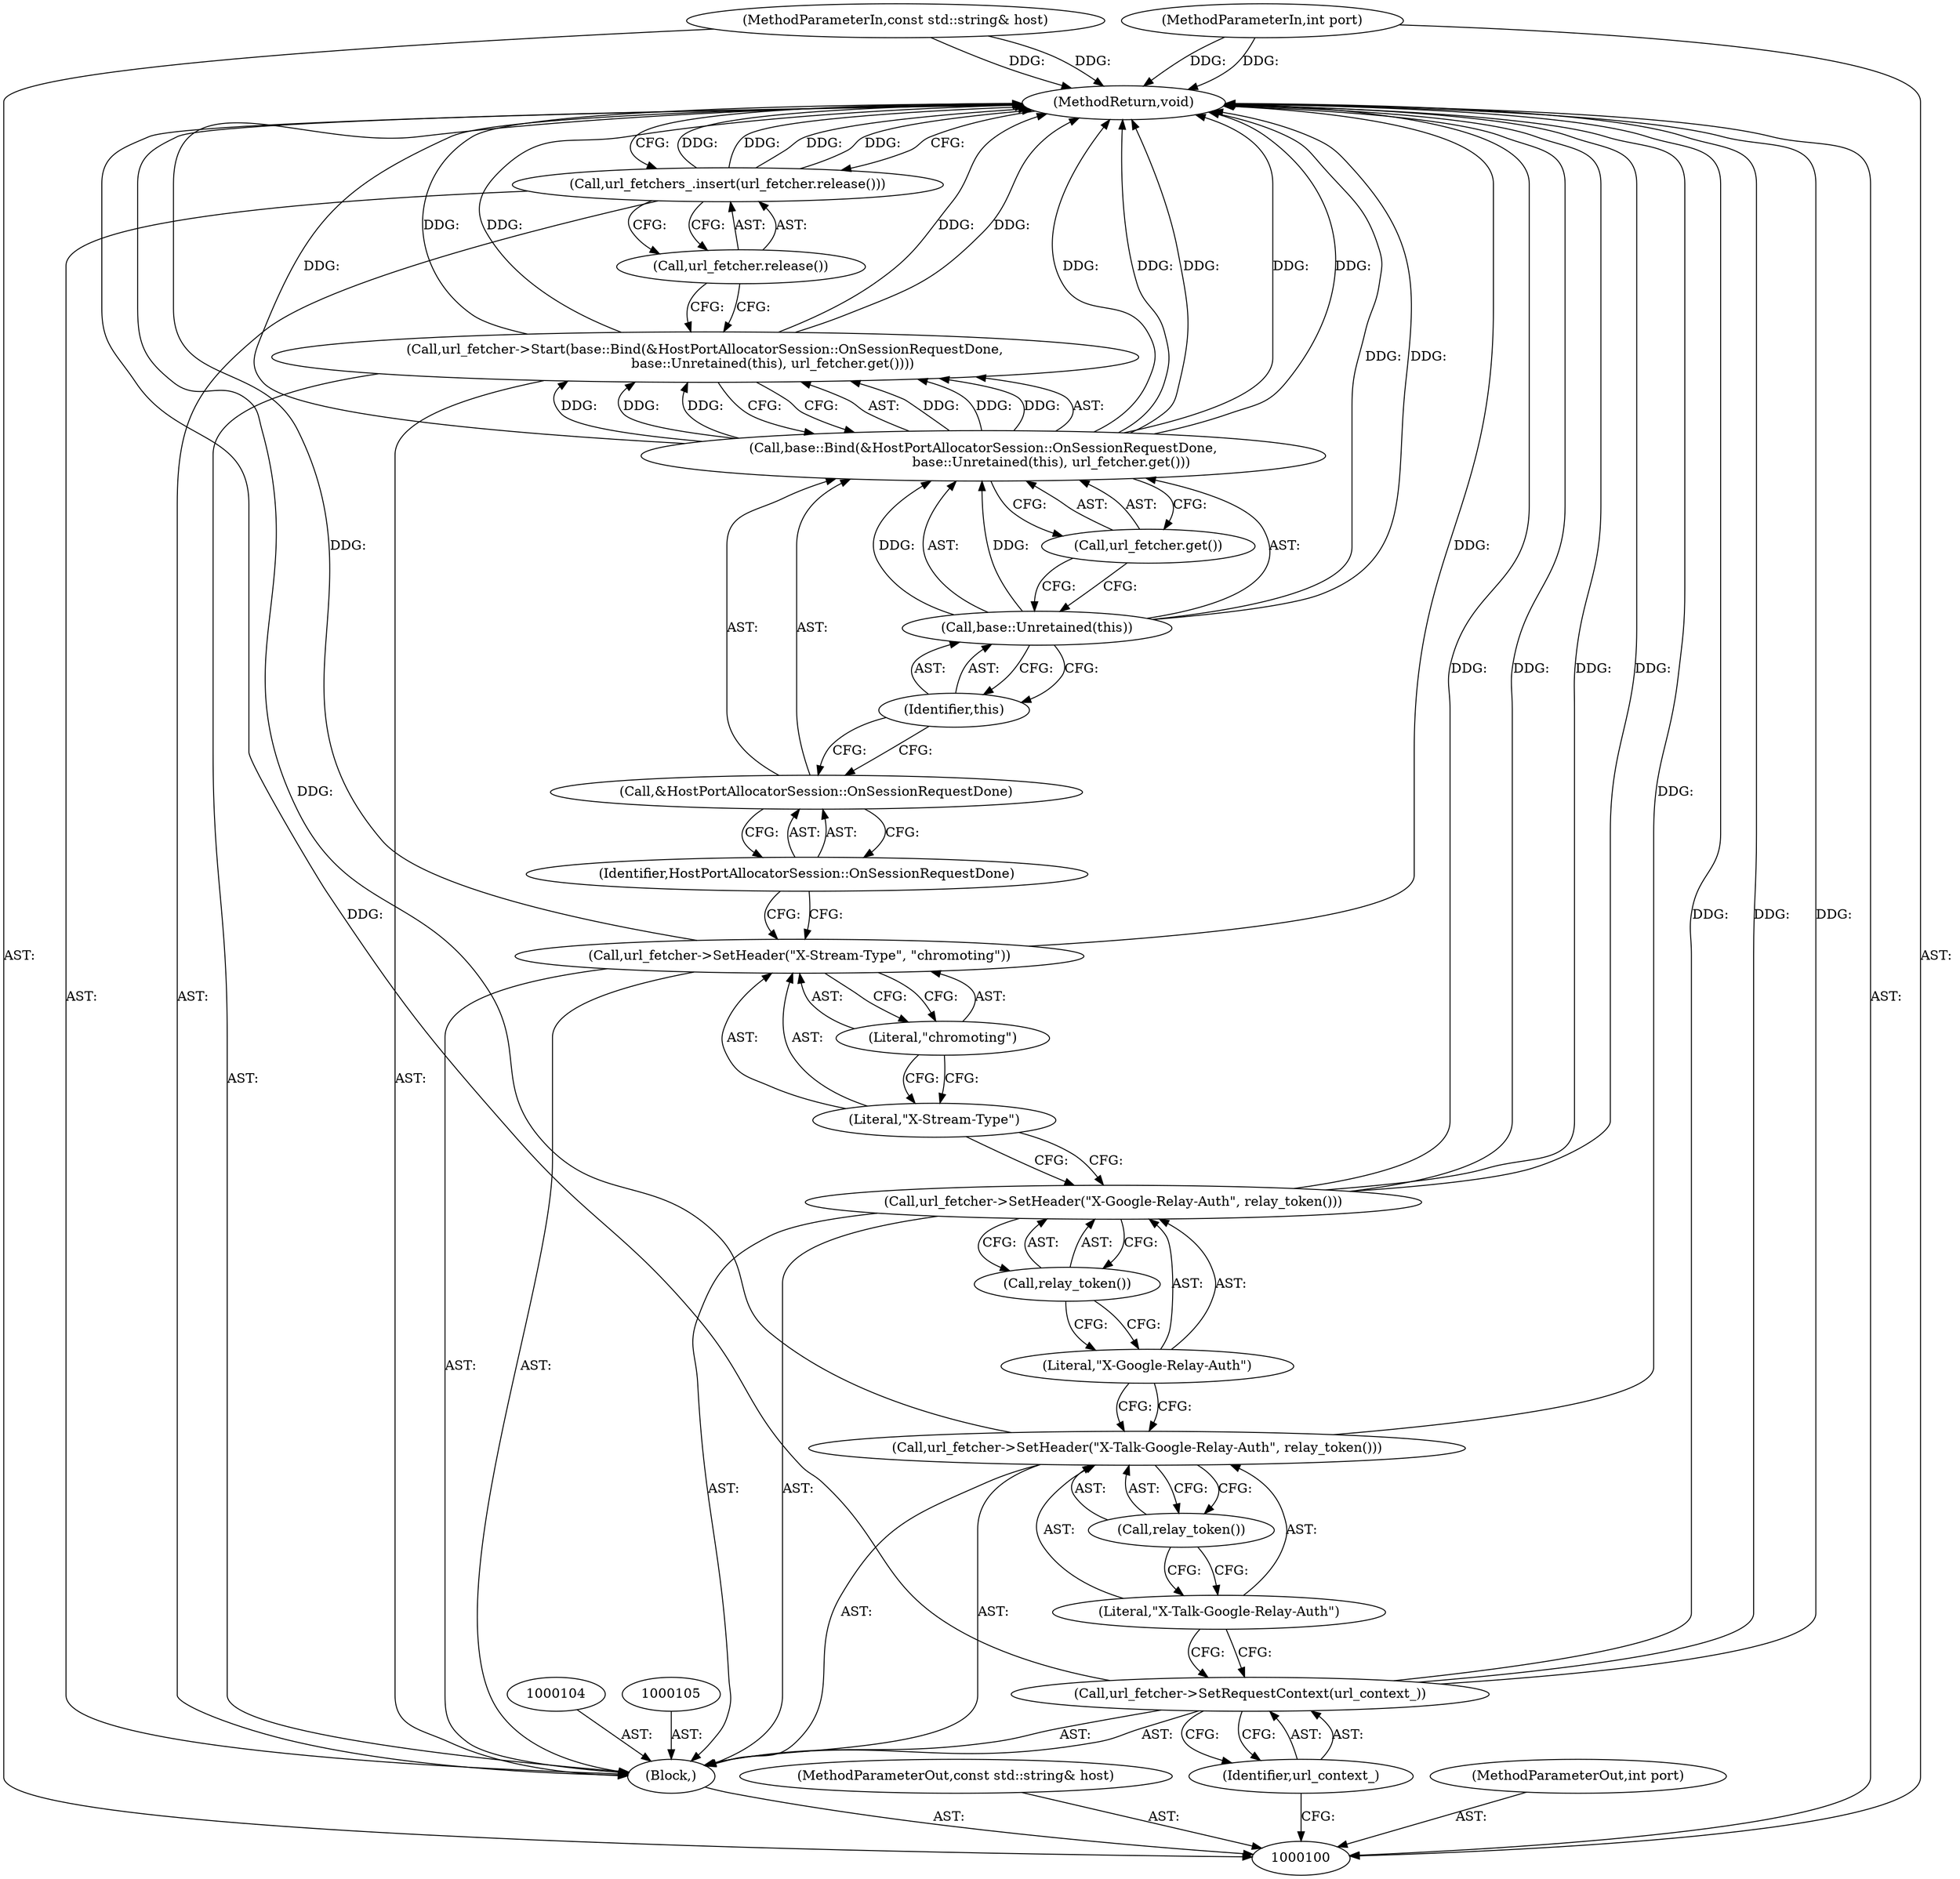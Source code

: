digraph "1_Chrome_7cf563aba8f4b3bab68e9bfe43824d952241dcf7_5" {
"1000126" [label="(MethodReturn,void)"];
"1000101" [label="(MethodParameterIn,const std::string& host)"];
"1000175" [label="(MethodParameterOut,const std::string& host)"];
"1000117" [label="(Call,url_fetcher->Start(base::Bind(&HostPortAllocatorSession::OnSessionRequestDone,\n                                base::Unretained(this), url_fetcher.get())))"];
"1000118" [label="(Call,base::Bind(&HostPortAllocatorSession::OnSessionRequestDone,\n                                base::Unretained(this), url_fetcher.get()))"];
"1000119" [label="(Call,&HostPortAllocatorSession::OnSessionRequestDone)"];
"1000120" [label="(Identifier,HostPortAllocatorSession::OnSessionRequestDone)"];
"1000121" [label="(Call,base::Unretained(this))"];
"1000122" [label="(Identifier,this)"];
"1000123" [label="(Call,url_fetcher.get())"];
"1000125" [label="(Call,url_fetcher.release())"];
"1000124" [label="(Call,url_fetchers_.insert(url_fetcher.release()))"];
"1000102" [label="(MethodParameterIn,int port)"];
"1000176" [label="(MethodParameterOut,int port)"];
"1000103" [label="(Block,)"];
"1000106" [label="(Call,url_fetcher->SetRequestContext(url_context_))"];
"1000107" [label="(Identifier,url_context_)"];
"1000108" [label="(Call,url_fetcher->SetHeader(\"X-Talk-Google-Relay-Auth\", relay_token()))"];
"1000109" [label="(Literal,\"X-Talk-Google-Relay-Auth\")"];
"1000110" [label="(Call,relay_token())"];
"1000111" [label="(Call,url_fetcher->SetHeader(\"X-Google-Relay-Auth\", relay_token()))"];
"1000112" [label="(Literal,\"X-Google-Relay-Auth\")"];
"1000113" [label="(Call,relay_token())"];
"1000114" [label="(Call,url_fetcher->SetHeader(\"X-Stream-Type\", \"chromoting\"))"];
"1000115" [label="(Literal,\"X-Stream-Type\")"];
"1000116" [label="(Literal,\"chromoting\")"];
"1000126" -> "1000100"  [label="AST: "];
"1000126" -> "1000124"  [label="CFG: "];
"1000117" -> "1000126"  [label="DDG: "];
"1000117" -> "1000126"  [label="DDG: "];
"1000124" -> "1000126"  [label="DDG: "];
"1000124" -> "1000126"  [label="DDG: "];
"1000108" -> "1000126"  [label="DDG: "];
"1000106" -> "1000126"  [label="DDG: "];
"1000106" -> "1000126"  [label="DDG: "];
"1000114" -> "1000126"  [label="DDG: "];
"1000118" -> "1000126"  [label="DDG: "];
"1000118" -> "1000126"  [label="DDG: "];
"1000118" -> "1000126"  [label="DDG: "];
"1000102" -> "1000126"  [label="DDG: "];
"1000121" -> "1000126"  [label="DDG: "];
"1000111" -> "1000126"  [label="DDG: "];
"1000111" -> "1000126"  [label="DDG: "];
"1000101" -> "1000126"  [label="DDG: "];
"1000101" -> "1000100"  [label="AST: "];
"1000101" -> "1000126"  [label="DDG: "];
"1000175" -> "1000100"  [label="AST: "];
"1000117" -> "1000103"  [label="AST: "];
"1000117" -> "1000118"  [label="CFG: "];
"1000118" -> "1000117"  [label="AST: "];
"1000125" -> "1000117"  [label="CFG: "];
"1000117" -> "1000126"  [label="DDG: "];
"1000117" -> "1000126"  [label="DDG: "];
"1000118" -> "1000117"  [label="DDG: "];
"1000118" -> "1000117"  [label="DDG: "];
"1000118" -> "1000117"  [label="DDG: "];
"1000118" -> "1000117"  [label="AST: "];
"1000118" -> "1000123"  [label="CFG: "];
"1000119" -> "1000118"  [label="AST: "];
"1000121" -> "1000118"  [label="AST: "];
"1000123" -> "1000118"  [label="AST: "];
"1000117" -> "1000118"  [label="CFG: "];
"1000118" -> "1000126"  [label="DDG: "];
"1000118" -> "1000126"  [label="DDG: "];
"1000118" -> "1000126"  [label="DDG: "];
"1000118" -> "1000117"  [label="DDG: "];
"1000118" -> "1000117"  [label="DDG: "];
"1000118" -> "1000117"  [label="DDG: "];
"1000121" -> "1000118"  [label="DDG: "];
"1000119" -> "1000118"  [label="AST: "];
"1000119" -> "1000120"  [label="CFG: "];
"1000120" -> "1000119"  [label="AST: "];
"1000122" -> "1000119"  [label="CFG: "];
"1000120" -> "1000119"  [label="AST: "];
"1000120" -> "1000114"  [label="CFG: "];
"1000119" -> "1000120"  [label="CFG: "];
"1000121" -> "1000118"  [label="AST: "];
"1000121" -> "1000122"  [label="CFG: "];
"1000122" -> "1000121"  [label="AST: "];
"1000123" -> "1000121"  [label="CFG: "];
"1000121" -> "1000126"  [label="DDG: "];
"1000121" -> "1000118"  [label="DDG: "];
"1000122" -> "1000121"  [label="AST: "];
"1000122" -> "1000119"  [label="CFG: "];
"1000121" -> "1000122"  [label="CFG: "];
"1000123" -> "1000118"  [label="AST: "];
"1000123" -> "1000121"  [label="CFG: "];
"1000118" -> "1000123"  [label="CFG: "];
"1000125" -> "1000124"  [label="AST: "];
"1000125" -> "1000117"  [label="CFG: "];
"1000124" -> "1000125"  [label="CFG: "];
"1000124" -> "1000103"  [label="AST: "];
"1000124" -> "1000125"  [label="CFG: "];
"1000125" -> "1000124"  [label="AST: "];
"1000126" -> "1000124"  [label="CFG: "];
"1000124" -> "1000126"  [label="DDG: "];
"1000124" -> "1000126"  [label="DDG: "];
"1000102" -> "1000100"  [label="AST: "];
"1000102" -> "1000126"  [label="DDG: "];
"1000176" -> "1000100"  [label="AST: "];
"1000103" -> "1000100"  [label="AST: "];
"1000104" -> "1000103"  [label="AST: "];
"1000105" -> "1000103"  [label="AST: "];
"1000106" -> "1000103"  [label="AST: "];
"1000108" -> "1000103"  [label="AST: "];
"1000111" -> "1000103"  [label="AST: "];
"1000114" -> "1000103"  [label="AST: "];
"1000117" -> "1000103"  [label="AST: "];
"1000124" -> "1000103"  [label="AST: "];
"1000106" -> "1000103"  [label="AST: "];
"1000106" -> "1000107"  [label="CFG: "];
"1000107" -> "1000106"  [label="AST: "];
"1000109" -> "1000106"  [label="CFG: "];
"1000106" -> "1000126"  [label="DDG: "];
"1000106" -> "1000126"  [label="DDG: "];
"1000107" -> "1000106"  [label="AST: "];
"1000107" -> "1000100"  [label="CFG: "];
"1000106" -> "1000107"  [label="CFG: "];
"1000108" -> "1000103"  [label="AST: "];
"1000108" -> "1000110"  [label="CFG: "];
"1000109" -> "1000108"  [label="AST: "];
"1000110" -> "1000108"  [label="AST: "];
"1000112" -> "1000108"  [label="CFG: "];
"1000108" -> "1000126"  [label="DDG: "];
"1000109" -> "1000108"  [label="AST: "];
"1000109" -> "1000106"  [label="CFG: "];
"1000110" -> "1000109"  [label="CFG: "];
"1000110" -> "1000108"  [label="AST: "];
"1000110" -> "1000109"  [label="CFG: "];
"1000108" -> "1000110"  [label="CFG: "];
"1000111" -> "1000103"  [label="AST: "];
"1000111" -> "1000113"  [label="CFG: "];
"1000112" -> "1000111"  [label="AST: "];
"1000113" -> "1000111"  [label="AST: "];
"1000115" -> "1000111"  [label="CFG: "];
"1000111" -> "1000126"  [label="DDG: "];
"1000111" -> "1000126"  [label="DDG: "];
"1000112" -> "1000111"  [label="AST: "];
"1000112" -> "1000108"  [label="CFG: "];
"1000113" -> "1000112"  [label="CFG: "];
"1000113" -> "1000111"  [label="AST: "];
"1000113" -> "1000112"  [label="CFG: "];
"1000111" -> "1000113"  [label="CFG: "];
"1000114" -> "1000103"  [label="AST: "];
"1000114" -> "1000116"  [label="CFG: "];
"1000115" -> "1000114"  [label="AST: "];
"1000116" -> "1000114"  [label="AST: "];
"1000120" -> "1000114"  [label="CFG: "];
"1000114" -> "1000126"  [label="DDG: "];
"1000115" -> "1000114"  [label="AST: "];
"1000115" -> "1000111"  [label="CFG: "];
"1000116" -> "1000115"  [label="CFG: "];
"1000116" -> "1000114"  [label="AST: "];
"1000116" -> "1000115"  [label="CFG: "];
"1000114" -> "1000116"  [label="CFG: "];
}
